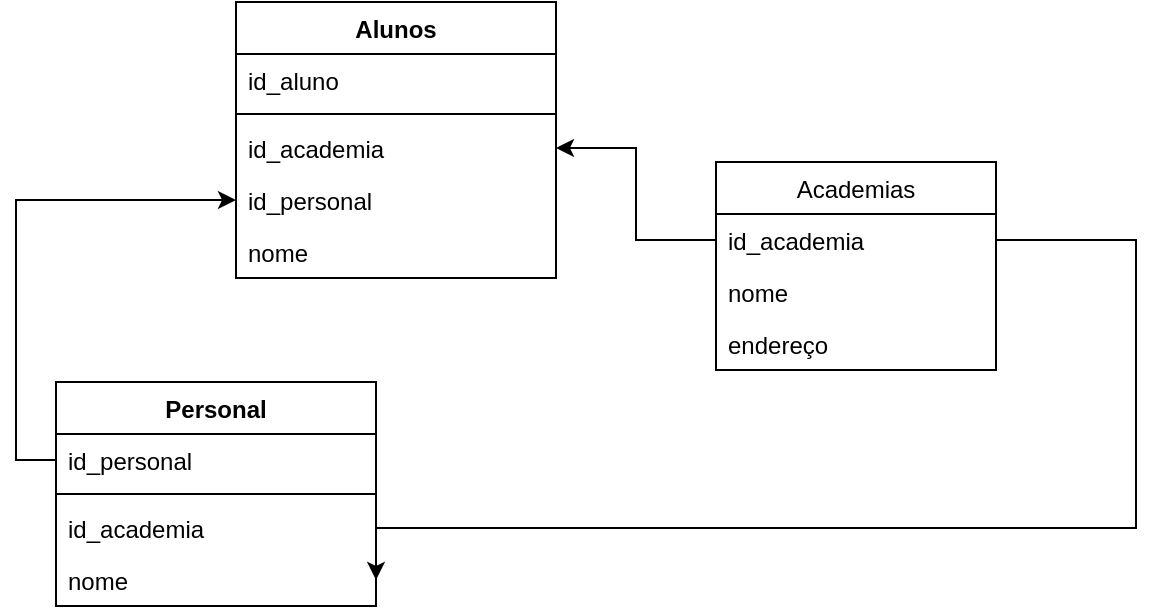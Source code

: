 <mxfile version="14.2.9" type="github">
  <diagram id="1fI1zZKr6SITEnbVKb95" name="Page-1">
    <mxGraphModel dx="868" dy="482" grid="1" gridSize="10" guides="1" tooltips="1" connect="1" arrows="1" fold="1" page="1" pageScale="1" pageWidth="827" pageHeight="1169" math="0" shadow="0">
      <root>
        <mxCell id="0" />
        <mxCell id="1" parent="0" />
        <mxCell id="ZvvAlT4Z1Ze9NetImysG-1" value="Academias" style="swimlane;fontStyle=0;childLayout=stackLayout;horizontal=1;startSize=26;fillColor=none;horizontalStack=0;resizeParent=1;resizeParentMax=0;resizeLast=0;collapsible=1;marginBottom=0;" vertex="1" parent="1">
          <mxGeometry x="440" y="120" width="140" height="104" as="geometry" />
        </mxCell>
        <mxCell id="ZvvAlT4Z1Ze9NetImysG-2" value="id_academia" style="text;strokeColor=none;fillColor=none;align=left;verticalAlign=top;spacingLeft=4;spacingRight=4;overflow=hidden;rotatable=0;points=[[0,0.5],[1,0.5]];portConstraint=eastwest;" vertex="1" parent="ZvvAlT4Z1Ze9NetImysG-1">
          <mxGeometry y="26" width="140" height="26" as="geometry" />
        </mxCell>
        <mxCell id="ZvvAlT4Z1Ze9NetImysG-3" value="nome" style="text;strokeColor=none;fillColor=none;align=left;verticalAlign=top;spacingLeft=4;spacingRight=4;overflow=hidden;rotatable=0;points=[[0,0.5],[1,0.5]];portConstraint=eastwest;" vertex="1" parent="ZvvAlT4Z1Ze9NetImysG-1">
          <mxGeometry y="52" width="140" height="26" as="geometry" />
        </mxCell>
        <mxCell id="ZvvAlT4Z1Ze9NetImysG-4" value="endereço" style="text;strokeColor=none;fillColor=none;align=left;verticalAlign=top;spacingLeft=4;spacingRight=4;overflow=hidden;rotatable=0;points=[[0,0.5],[1,0.5]];portConstraint=eastwest;" vertex="1" parent="ZvvAlT4Z1Ze9NetImysG-1">
          <mxGeometry y="78" width="140" height="26" as="geometry" />
        </mxCell>
        <mxCell id="ZvvAlT4Z1Ze9NetImysG-5" value="Alunos" style="swimlane;fontStyle=1;align=center;verticalAlign=top;childLayout=stackLayout;horizontal=1;startSize=26;horizontalStack=0;resizeParent=1;resizeParentMax=0;resizeLast=0;collapsible=1;marginBottom=0;" vertex="1" parent="1">
          <mxGeometry x="200" y="40" width="160" height="138" as="geometry" />
        </mxCell>
        <mxCell id="ZvvAlT4Z1Ze9NetImysG-6" value="id_aluno" style="text;strokeColor=none;fillColor=none;align=left;verticalAlign=top;spacingLeft=4;spacingRight=4;overflow=hidden;rotatable=0;points=[[0,0.5],[1,0.5]];portConstraint=eastwest;" vertex="1" parent="ZvvAlT4Z1Ze9NetImysG-5">
          <mxGeometry y="26" width="160" height="26" as="geometry" />
        </mxCell>
        <mxCell id="ZvvAlT4Z1Ze9NetImysG-7" value="" style="line;strokeWidth=1;fillColor=none;align=left;verticalAlign=middle;spacingTop=-1;spacingLeft=3;spacingRight=3;rotatable=0;labelPosition=right;points=[];portConstraint=eastwest;" vertex="1" parent="ZvvAlT4Z1Ze9NetImysG-5">
          <mxGeometry y="52" width="160" height="8" as="geometry" />
        </mxCell>
        <mxCell id="ZvvAlT4Z1Ze9NetImysG-8" value="id_academia" style="text;strokeColor=none;fillColor=none;align=left;verticalAlign=top;spacingLeft=4;spacingRight=4;overflow=hidden;rotatable=0;points=[[0,0.5],[1,0.5]];portConstraint=eastwest;" vertex="1" parent="ZvvAlT4Z1Ze9NetImysG-5">
          <mxGeometry y="60" width="160" height="26" as="geometry" />
        </mxCell>
        <mxCell id="ZvvAlT4Z1Ze9NetImysG-16" value="id_personal" style="text;strokeColor=none;fillColor=none;align=left;verticalAlign=top;spacingLeft=4;spacingRight=4;overflow=hidden;rotatable=0;points=[[0,0.5],[1,0.5]];portConstraint=eastwest;" vertex="1" parent="ZvvAlT4Z1Ze9NetImysG-5">
          <mxGeometry y="86" width="160" height="26" as="geometry" />
        </mxCell>
        <mxCell id="ZvvAlT4Z1Ze9NetImysG-9" value="nome" style="text;strokeColor=none;fillColor=none;align=left;verticalAlign=top;spacingLeft=4;spacingRight=4;overflow=hidden;rotatable=0;points=[[0,0.5],[1,0.5]];portConstraint=eastwest;" vertex="1" parent="ZvvAlT4Z1Ze9NetImysG-5">
          <mxGeometry y="112" width="160" height="26" as="geometry" />
        </mxCell>
        <mxCell id="ZvvAlT4Z1Ze9NetImysG-10" value="Personal" style="swimlane;fontStyle=1;align=center;verticalAlign=top;childLayout=stackLayout;horizontal=1;startSize=26;horizontalStack=0;resizeParent=1;resizeParentMax=0;resizeLast=0;collapsible=1;marginBottom=0;" vertex="1" parent="1">
          <mxGeometry x="110" y="230" width="160" height="112" as="geometry" />
        </mxCell>
        <mxCell id="ZvvAlT4Z1Ze9NetImysG-11" value="id_personal" style="text;strokeColor=none;fillColor=none;align=left;verticalAlign=top;spacingLeft=4;spacingRight=4;overflow=hidden;rotatable=0;points=[[0,0.5],[1,0.5]];portConstraint=eastwest;" vertex="1" parent="ZvvAlT4Z1Ze9NetImysG-10">
          <mxGeometry y="26" width="160" height="26" as="geometry" />
        </mxCell>
        <mxCell id="ZvvAlT4Z1Ze9NetImysG-12" value="" style="line;strokeWidth=1;fillColor=none;align=left;verticalAlign=middle;spacingTop=-1;spacingLeft=3;spacingRight=3;rotatable=0;labelPosition=right;points=[];portConstraint=eastwest;" vertex="1" parent="ZvvAlT4Z1Ze9NetImysG-10">
          <mxGeometry y="52" width="160" height="8" as="geometry" />
        </mxCell>
        <mxCell id="ZvvAlT4Z1Ze9NetImysG-29" value="id_academia" style="text;strokeColor=none;fillColor=none;align=left;verticalAlign=top;spacingLeft=4;spacingRight=4;overflow=hidden;rotatable=0;points=[[0,0.5],[1,0.5]];portConstraint=eastwest;" vertex="1" parent="ZvvAlT4Z1Ze9NetImysG-10">
          <mxGeometry y="60" width="160" height="26" as="geometry" />
        </mxCell>
        <mxCell id="ZvvAlT4Z1Ze9NetImysG-13" value="nome" style="text;strokeColor=none;fillColor=none;align=left;verticalAlign=top;spacingLeft=4;spacingRight=4;overflow=hidden;rotatable=0;points=[[0,0.5],[1,0.5]];portConstraint=eastwest;" vertex="1" parent="ZvvAlT4Z1Ze9NetImysG-10">
          <mxGeometry y="86" width="160" height="26" as="geometry" />
        </mxCell>
        <mxCell id="ZvvAlT4Z1Ze9NetImysG-18" style="edgeStyle=orthogonalEdgeStyle;rounded=0;orthogonalLoop=1;jettySize=auto;html=1;" edge="1" parent="1" source="ZvvAlT4Z1Ze9NetImysG-2" target="ZvvAlT4Z1Ze9NetImysG-8">
          <mxGeometry relative="1" as="geometry" />
        </mxCell>
        <mxCell id="ZvvAlT4Z1Ze9NetImysG-26" style="edgeStyle=orthogonalEdgeStyle;rounded=0;orthogonalLoop=1;jettySize=auto;html=1;entryX=1;entryY=0.5;entryDx=0;entryDy=0;" edge="1" parent="1" source="ZvvAlT4Z1Ze9NetImysG-2" target="ZvvAlT4Z1Ze9NetImysG-13">
          <mxGeometry relative="1" as="geometry">
            <Array as="points">
              <mxPoint x="650" y="159" />
              <mxPoint x="650" y="303" />
            </Array>
          </mxGeometry>
        </mxCell>
        <mxCell id="ZvvAlT4Z1Ze9NetImysG-27" style="edgeStyle=orthogonalEdgeStyle;rounded=0;orthogonalLoop=1;jettySize=auto;html=1;exitX=0;exitY=0.5;exitDx=0;exitDy=0;" edge="1" parent="1" source="ZvvAlT4Z1Ze9NetImysG-11" target="ZvvAlT4Z1Ze9NetImysG-16">
          <mxGeometry relative="1" as="geometry" />
        </mxCell>
      </root>
    </mxGraphModel>
  </diagram>
</mxfile>
